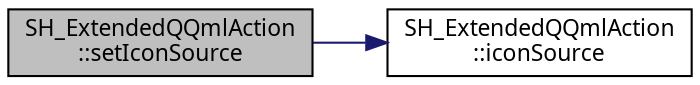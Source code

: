 digraph "SH_ExtendedQQmlAction::setIconSource"
{
 // INTERACTIVE_SVG=YES
  bgcolor="transparent";
  edge [fontname="Verdana",fontsize="11",labelfontname="Verdana",labelfontsize="11"];
  node [fontname="Verdana",fontsize="11",shape=record];
  rankdir="LR";
  Node1 [label="SH_ExtendedQQmlAction\l::setIconSource",height=0.2,width=0.4,color="black", fillcolor="grey75", style="filled" fontcolor="black"];
  Node1 -> Node2 [color="midnightblue",fontsize="11",style="solid",fontname="Verdana"];
  Node2 [label="SH_ExtendedQQmlAction\l::iconSource",height=0.2,width=0.4,color="black",URL="$classSH__ExtendedQQmlAction.html#a4256635783087124d3df6fa9726e7d55"];
}
